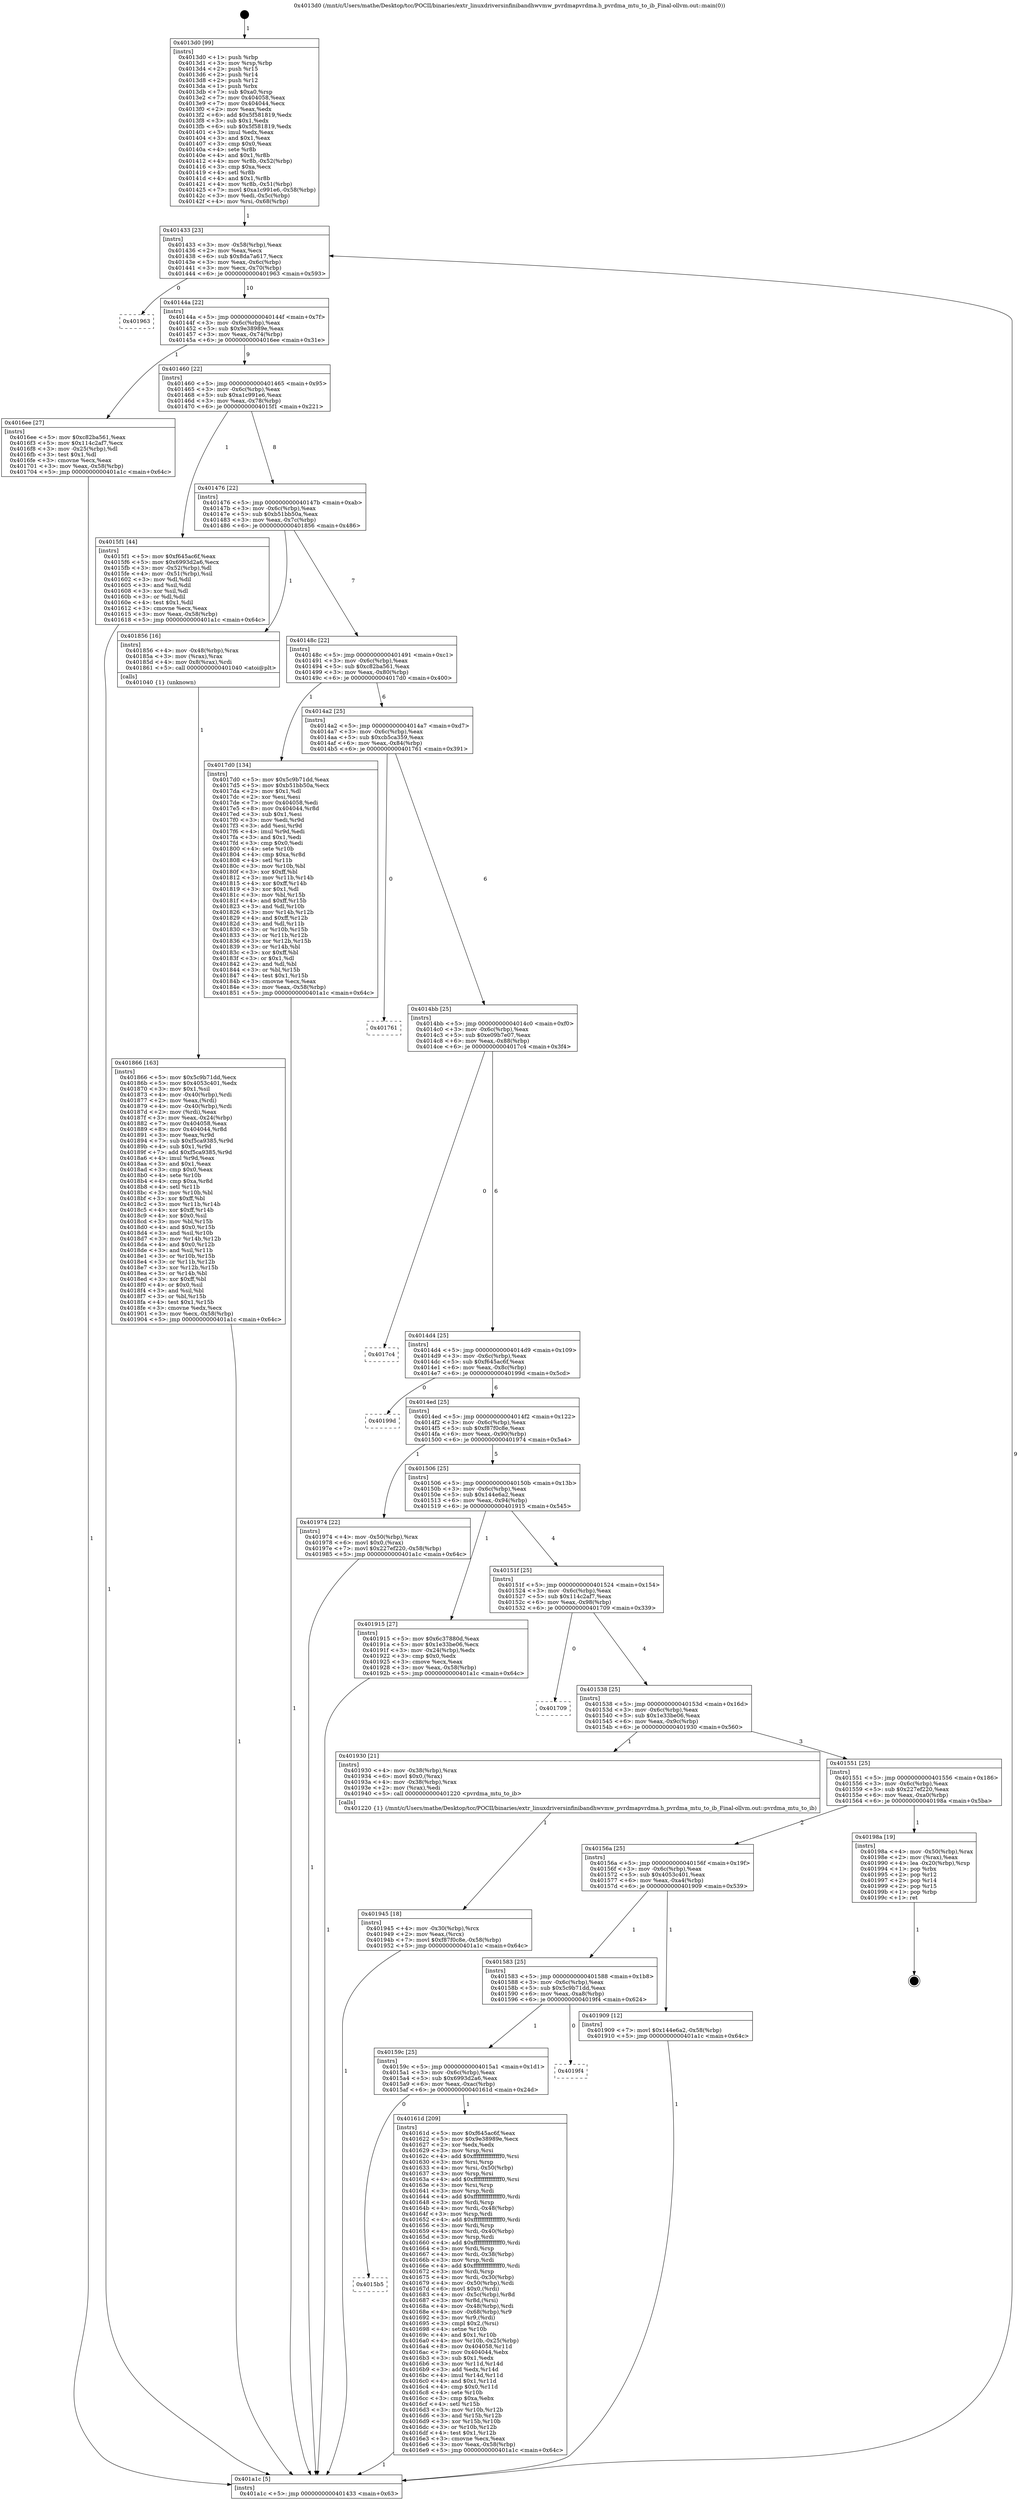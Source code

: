 digraph "0x4013d0" {
  label = "0x4013d0 (/mnt/c/Users/mathe/Desktop/tcc/POCII/binaries/extr_linuxdriversinfinibandhwvmw_pvrdmapvrdma.h_pvrdma_mtu_to_ib_Final-ollvm.out::main(0))"
  labelloc = "t"
  node[shape=record]

  Entry [label="",width=0.3,height=0.3,shape=circle,fillcolor=black,style=filled]
  "0x401433" [label="{
     0x401433 [23]\l
     | [instrs]\l
     &nbsp;&nbsp;0x401433 \<+3\>: mov -0x58(%rbp),%eax\l
     &nbsp;&nbsp;0x401436 \<+2\>: mov %eax,%ecx\l
     &nbsp;&nbsp;0x401438 \<+6\>: sub $0x8da7a617,%ecx\l
     &nbsp;&nbsp;0x40143e \<+3\>: mov %eax,-0x6c(%rbp)\l
     &nbsp;&nbsp;0x401441 \<+3\>: mov %ecx,-0x70(%rbp)\l
     &nbsp;&nbsp;0x401444 \<+6\>: je 0000000000401963 \<main+0x593\>\l
  }"]
  "0x401963" [label="{
     0x401963\l
  }", style=dashed]
  "0x40144a" [label="{
     0x40144a [22]\l
     | [instrs]\l
     &nbsp;&nbsp;0x40144a \<+5\>: jmp 000000000040144f \<main+0x7f\>\l
     &nbsp;&nbsp;0x40144f \<+3\>: mov -0x6c(%rbp),%eax\l
     &nbsp;&nbsp;0x401452 \<+5\>: sub $0x9e38989e,%eax\l
     &nbsp;&nbsp;0x401457 \<+3\>: mov %eax,-0x74(%rbp)\l
     &nbsp;&nbsp;0x40145a \<+6\>: je 00000000004016ee \<main+0x31e\>\l
  }"]
  Exit [label="",width=0.3,height=0.3,shape=circle,fillcolor=black,style=filled,peripheries=2]
  "0x4016ee" [label="{
     0x4016ee [27]\l
     | [instrs]\l
     &nbsp;&nbsp;0x4016ee \<+5\>: mov $0xc82ba561,%eax\l
     &nbsp;&nbsp;0x4016f3 \<+5\>: mov $0x114c2af7,%ecx\l
     &nbsp;&nbsp;0x4016f8 \<+3\>: mov -0x25(%rbp),%dl\l
     &nbsp;&nbsp;0x4016fb \<+3\>: test $0x1,%dl\l
     &nbsp;&nbsp;0x4016fe \<+3\>: cmovne %ecx,%eax\l
     &nbsp;&nbsp;0x401701 \<+3\>: mov %eax,-0x58(%rbp)\l
     &nbsp;&nbsp;0x401704 \<+5\>: jmp 0000000000401a1c \<main+0x64c\>\l
  }"]
  "0x401460" [label="{
     0x401460 [22]\l
     | [instrs]\l
     &nbsp;&nbsp;0x401460 \<+5\>: jmp 0000000000401465 \<main+0x95\>\l
     &nbsp;&nbsp;0x401465 \<+3\>: mov -0x6c(%rbp),%eax\l
     &nbsp;&nbsp;0x401468 \<+5\>: sub $0xa1c991e6,%eax\l
     &nbsp;&nbsp;0x40146d \<+3\>: mov %eax,-0x78(%rbp)\l
     &nbsp;&nbsp;0x401470 \<+6\>: je 00000000004015f1 \<main+0x221\>\l
  }"]
  "0x401945" [label="{
     0x401945 [18]\l
     | [instrs]\l
     &nbsp;&nbsp;0x401945 \<+4\>: mov -0x30(%rbp),%rcx\l
     &nbsp;&nbsp;0x401949 \<+2\>: mov %eax,(%rcx)\l
     &nbsp;&nbsp;0x40194b \<+7\>: movl $0xf87f0c8e,-0x58(%rbp)\l
     &nbsp;&nbsp;0x401952 \<+5\>: jmp 0000000000401a1c \<main+0x64c\>\l
  }"]
  "0x4015f1" [label="{
     0x4015f1 [44]\l
     | [instrs]\l
     &nbsp;&nbsp;0x4015f1 \<+5\>: mov $0xf645ac6f,%eax\l
     &nbsp;&nbsp;0x4015f6 \<+5\>: mov $0x6993d2a6,%ecx\l
     &nbsp;&nbsp;0x4015fb \<+3\>: mov -0x52(%rbp),%dl\l
     &nbsp;&nbsp;0x4015fe \<+4\>: mov -0x51(%rbp),%sil\l
     &nbsp;&nbsp;0x401602 \<+3\>: mov %dl,%dil\l
     &nbsp;&nbsp;0x401605 \<+3\>: and %sil,%dil\l
     &nbsp;&nbsp;0x401608 \<+3\>: xor %sil,%dl\l
     &nbsp;&nbsp;0x40160b \<+3\>: or %dl,%dil\l
     &nbsp;&nbsp;0x40160e \<+4\>: test $0x1,%dil\l
     &nbsp;&nbsp;0x401612 \<+3\>: cmovne %ecx,%eax\l
     &nbsp;&nbsp;0x401615 \<+3\>: mov %eax,-0x58(%rbp)\l
     &nbsp;&nbsp;0x401618 \<+5\>: jmp 0000000000401a1c \<main+0x64c\>\l
  }"]
  "0x401476" [label="{
     0x401476 [22]\l
     | [instrs]\l
     &nbsp;&nbsp;0x401476 \<+5\>: jmp 000000000040147b \<main+0xab\>\l
     &nbsp;&nbsp;0x40147b \<+3\>: mov -0x6c(%rbp),%eax\l
     &nbsp;&nbsp;0x40147e \<+5\>: sub $0xb51bb50a,%eax\l
     &nbsp;&nbsp;0x401483 \<+3\>: mov %eax,-0x7c(%rbp)\l
     &nbsp;&nbsp;0x401486 \<+6\>: je 0000000000401856 \<main+0x486\>\l
  }"]
  "0x401a1c" [label="{
     0x401a1c [5]\l
     | [instrs]\l
     &nbsp;&nbsp;0x401a1c \<+5\>: jmp 0000000000401433 \<main+0x63\>\l
  }"]
  "0x4013d0" [label="{
     0x4013d0 [99]\l
     | [instrs]\l
     &nbsp;&nbsp;0x4013d0 \<+1\>: push %rbp\l
     &nbsp;&nbsp;0x4013d1 \<+3\>: mov %rsp,%rbp\l
     &nbsp;&nbsp;0x4013d4 \<+2\>: push %r15\l
     &nbsp;&nbsp;0x4013d6 \<+2\>: push %r14\l
     &nbsp;&nbsp;0x4013d8 \<+2\>: push %r12\l
     &nbsp;&nbsp;0x4013da \<+1\>: push %rbx\l
     &nbsp;&nbsp;0x4013db \<+7\>: sub $0xa0,%rsp\l
     &nbsp;&nbsp;0x4013e2 \<+7\>: mov 0x404058,%eax\l
     &nbsp;&nbsp;0x4013e9 \<+7\>: mov 0x404044,%ecx\l
     &nbsp;&nbsp;0x4013f0 \<+2\>: mov %eax,%edx\l
     &nbsp;&nbsp;0x4013f2 \<+6\>: add $0x5f581819,%edx\l
     &nbsp;&nbsp;0x4013f8 \<+3\>: sub $0x1,%edx\l
     &nbsp;&nbsp;0x4013fb \<+6\>: sub $0x5f581819,%edx\l
     &nbsp;&nbsp;0x401401 \<+3\>: imul %edx,%eax\l
     &nbsp;&nbsp;0x401404 \<+3\>: and $0x1,%eax\l
     &nbsp;&nbsp;0x401407 \<+3\>: cmp $0x0,%eax\l
     &nbsp;&nbsp;0x40140a \<+4\>: sete %r8b\l
     &nbsp;&nbsp;0x40140e \<+4\>: and $0x1,%r8b\l
     &nbsp;&nbsp;0x401412 \<+4\>: mov %r8b,-0x52(%rbp)\l
     &nbsp;&nbsp;0x401416 \<+3\>: cmp $0xa,%ecx\l
     &nbsp;&nbsp;0x401419 \<+4\>: setl %r8b\l
     &nbsp;&nbsp;0x40141d \<+4\>: and $0x1,%r8b\l
     &nbsp;&nbsp;0x401421 \<+4\>: mov %r8b,-0x51(%rbp)\l
     &nbsp;&nbsp;0x401425 \<+7\>: movl $0xa1c991e6,-0x58(%rbp)\l
     &nbsp;&nbsp;0x40142c \<+3\>: mov %edi,-0x5c(%rbp)\l
     &nbsp;&nbsp;0x40142f \<+4\>: mov %rsi,-0x68(%rbp)\l
  }"]
  "0x401866" [label="{
     0x401866 [163]\l
     | [instrs]\l
     &nbsp;&nbsp;0x401866 \<+5\>: mov $0x5c9b71dd,%ecx\l
     &nbsp;&nbsp;0x40186b \<+5\>: mov $0x4053c401,%edx\l
     &nbsp;&nbsp;0x401870 \<+3\>: mov $0x1,%sil\l
     &nbsp;&nbsp;0x401873 \<+4\>: mov -0x40(%rbp),%rdi\l
     &nbsp;&nbsp;0x401877 \<+2\>: mov %eax,(%rdi)\l
     &nbsp;&nbsp;0x401879 \<+4\>: mov -0x40(%rbp),%rdi\l
     &nbsp;&nbsp;0x40187d \<+2\>: mov (%rdi),%eax\l
     &nbsp;&nbsp;0x40187f \<+3\>: mov %eax,-0x24(%rbp)\l
     &nbsp;&nbsp;0x401882 \<+7\>: mov 0x404058,%eax\l
     &nbsp;&nbsp;0x401889 \<+8\>: mov 0x404044,%r8d\l
     &nbsp;&nbsp;0x401891 \<+3\>: mov %eax,%r9d\l
     &nbsp;&nbsp;0x401894 \<+7\>: sub $0xf5ca9385,%r9d\l
     &nbsp;&nbsp;0x40189b \<+4\>: sub $0x1,%r9d\l
     &nbsp;&nbsp;0x40189f \<+7\>: add $0xf5ca9385,%r9d\l
     &nbsp;&nbsp;0x4018a6 \<+4\>: imul %r9d,%eax\l
     &nbsp;&nbsp;0x4018aa \<+3\>: and $0x1,%eax\l
     &nbsp;&nbsp;0x4018ad \<+3\>: cmp $0x0,%eax\l
     &nbsp;&nbsp;0x4018b0 \<+4\>: sete %r10b\l
     &nbsp;&nbsp;0x4018b4 \<+4\>: cmp $0xa,%r8d\l
     &nbsp;&nbsp;0x4018b8 \<+4\>: setl %r11b\l
     &nbsp;&nbsp;0x4018bc \<+3\>: mov %r10b,%bl\l
     &nbsp;&nbsp;0x4018bf \<+3\>: xor $0xff,%bl\l
     &nbsp;&nbsp;0x4018c2 \<+3\>: mov %r11b,%r14b\l
     &nbsp;&nbsp;0x4018c5 \<+4\>: xor $0xff,%r14b\l
     &nbsp;&nbsp;0x4018c9 \<+4\>: xor $0x0,%sil\l
     &nbsp;&nbsp;0x4018cd \<+3\>: mov %bl,%r15b\l
     &nbsp;&nbsp;0x4018d0 \<+4\>: and $0x0,%r15b\l
     &nbsp;&nbsp;0x4018d4 \<+3\>: and %sil,%r10b\l
     &nbsp;&nbsp;0x4018d7 \<+3\>: mov %r14b,%r12b\l
     &nbsp;&nbsp;0x4018da \<+4\>: and $0x0,%r12b\l
     &nbsp;&nbsp;0x4018de \<+3\>: and %sil,%r11b\l
     &nbsp;&nbsp;0x4018e1 \<+3\>: or %r10b,%r15b\l
     &nbsp;&nbsp;0x4018e4 \<+3\>: or %r11b,%r12b\l
     &nbsp;&nbsp;0x4018e7 \<+3\>: xor %r12b,%r15b\l
     &nbsp;&nbsp;0x4018ea \<+3\>: or %r14b,%bl\l
     &nbsp;&nbsp;0x4018ed \<+3\>: xor $0xff,%bl\l
     &nbsp;&nbsp;0x4018f0 \<+4\>: or $0x0,%sil\l
     &nbsp;&nbsp;0x4018f4 \<+3\>: and %sil,%bl\l
     &nbsp;&nbsp;0x4018f7 \<+3\>: or %bl,%r15b\l
     &nbsp;&nbsp;0x4018fa \<+4\>: test $0x1,%r15b\l
     &nbsp;&nbsp;0x4018fe \<+3\>: cmovne %edx,%ecx\l
     &nbsp;&nbsp;0x401901 \<+3\>: mov %ecx,-0x58(%rbp)\l
     &nbsp;&nbsp;0x401904 \<+5\>: jmp 0000000000401a1c \<main+0x64c\>\l
  }"]
  "0x401856" [label="{
     0x401856 [16]\l
     | [instrs]\l
     &nbsp;&nbsp;0x401856 \<+4\>: mov -0x48(%rbp),%rax\l
     &nbsp;&nbsp;0x40185a \<+3\>: mov (%rax),%rax\l
     &nbsp;&nbsp;0x40185d \<+4\>: mov 0x8(%rax),%rdi\l
     &nbsp;&nbsp;0x401861 \<+5\>: call 0000000000401040 \<atoi@plt\>\l
     | [calls]\l
     &nbsp;&nbsp;0x401040 \{1\} (unknown)\l
  }"]
  "0x40148c" [label="{
     0x40148c [22]\l
     | [instrs]\l
     &nbsp;&nbsp;0x40148c \<+5\>: jmp 0000000000401491 \<main+0xc1\>\l
     &nbsp;&nbsp;0x401491 \<+3\>: mov -0x6c(%rbp),%eax\l
     &nbsp;&nbsp;0x401494 \<+5\>: sub $0xc82ba561,%eax\l
     &nbsp;&nbsp;0x401499 \<+3\>: mov %eax,-0x80(%rbp)\l
     &nbsp;&nbsp;0x40149c \<+6\>: je 00000000004017d0 \<main+0x400\>\l
  }"]
  "0x4015b5" [label="{
     0x4015b5\l
  }", style=dashed]
  "0x4017d0" [label="{
     0x4017d0 [134]\l
     | [instrs]\l
     &nbsp;&nbsp;0x4017d0 \<+5\>: mov $0x5c9b71dd,%eax\l
     &nbsp;&nbsp;0x4017d5 \<+5\>: mov $0xb51bb50a,%ecx\l
     &nbsp;&nbsp;0x4017da \<+2\>: mov $0x1,%dl\l
     &nbsp;&nbsp;0x4017dc \<+2\>: xor %esi,%esi\l
     &nbsp;&nbsp;0x4017de \<+7\>: mov 0x404058,%edi\l
     &nbsp;&nbsp;0x4017e5 \<+8\>: mov 0x404044,%r8d\l
     &nbsp;&nbsp;0x4017ed \<+3\>: sub $0x1,%esi\l
     &nbsp;&nbsp;0x4017f0 \<+3\>: mov %edi,%r9d\l
     &nbsp;&nbsp;0x4017f3 \<+3\>: add %esi,%r9d\l
     &nbsp;&nbsp;0x4017f6 \<+4\>: imul %r9d,%edi\l
     &nbsp;&nbsp;0x4017fa \<+3\>: and $0x1,%edi\l
     &nbsp;&nbsp;0x4017fd \<+3\>: cmp $0x0,%edi\l
     &nbsp;&nbsp;0x401800 \<+4\>: sete %r10b\l
     &nbsp;&nbsp;0x401804 \<+4\>: cmp $0xa,%r8d\l
     &nbsp;&nbsp;0x401808 \<+4\>: setl %r11b\l
     &nbsp;&nbsp;0x40180c \<+3\>: mov %r10b,%bl\l
     &nbsp;&nbsp;0x40180f \<+3\>: xor $0xff,%bl\l
     &nbsp;&nbsp;0x401812 \<+3\>: mov %r11b,%r14b\l
     &nbsp;&nbsp;0x401815 \<+4\>: xor $0xff,%r14b\l
     &nbsp;&nbsp;0x401819 \<+3\>: xor $0x1,%dl\l
     &nbsp;&nbsp;0x40181c \<+3\>: mov %bl,%r15b\l
     &nbsp;&nbsp;0x40181f \<+4\>: and $0xff,%r15b\l
     &nbsp;&nbsp;0x401823 \<+3\>: and %dl,%r10b\l
     &nbsp;&nbsp;0x401826 \<+3\>: mov %r14b,%r12b\l
     &nbsp;&nbsp;0x401829 \<+4\>: and $0xff,%r12b\l
     &nbsp;&nbsp;0x40182d \<+3\>: and %dl,%r11b\l
     &nbsp;&nbsp;0x401830 \<+3\>: or %r10b,%r15b\l
     &nbsp;&nbsp;0x401833 \<+3\>: or %r11b,%r12b\l
     &nbsp;&nbsp;0x401836 \<+3\>: xor %r12b,%r15b\l
     &nbsp;&nbsp;0x401839 \<+3\>: or %r14b,%bl\l
     &nbsp;&nbsp;0x40183c \<+3\>: xor $0xff,%bl\l
     &nbsp;&nbsp;0x40183f \<+3\>: or $0x1,%dl\l
     &nbsp;&nbsp;0x401842 \<+2\>: and %dl,%bl\l
     &nbsp;&nbsp;0x401844 \<+3\>: or %bl,%r15b\l
     &nbsp;&nbsp;0x401847 \<+4\>: test $0x1,%r15b\l
     &nbsp;&nbsp;0x40184b \<+3\>: cmovne %ecx,%eax\l
     &nbsp;&nbsp;0x40184e \<+3\>: mov %eax,-0x58(%rbp)\l
     &nbsp;&nbsp;0x401851 \<+5\>: jmp 0000000000401a1c \<main+0x64c\>\l
  }"]
  "0x4014a2" [label="{
     0x4014a2 [25]\l
     | [instrs]\l
     &nbsp;&nbsp;0x4014a2 \<+5\>: jmp 00000000004014a7 \<main+0xd7\>\l
     &nbsp;&nbsp;0x4014a7 \<+3\>: mov -0x6c(%rbp),%eax\l
     &nbsp;&nbsp;0x4014aa \<+5\>: sub $0xcb5ca359,%eax\l
     &nbsp;&nbsp;0x4014af \<+6\>: mov %eax,-0x84(%rbp)\l
     &nbsp;&nbsp;0x4014b5 \<+6\>: je 0000000000401761 \<main+0x391\>\l
  }"]
  "0x40161d" [label="{
     0x40161d [209]\l
     | [instrs]\l
     &nbsp;&nbsp;0x40161d \<+5\>: mov $0xf645ac6f,%eax\l
     &nbsp;&nbsp;0x401622 \<+5\>: mov $0x9e38989e,%ecx\l
     &nbsp;&nbsp;0x401627 \<+2\>: xor %edx,%edx\l
     &nbsp;&nbsp;0x401629 \<+3\>: mov %rsp,%rsi\l
     &nbsp;&nbsp;0x40162c \<+4\>: add $0xfffffffffffffff0,%rsi\l
     &nbsp;&nbsp;0x401630 \<+3\>: mov %rsi,%rsp\l
     &nbsp;&nbsp;0x401633 \<+4\>: mov %rsi,-0x50(%rbp)\l
     &nbsp;&nbsp;0x401637 \<+3\>: mov %rsp,%rsi\l
     &nbsp;&nbsp;0x40163a \<+4\>: add $0xfffffffffffffff0,%rsi\l
     &nbsp;&nbsp;0x40163e \<+3\>: mov %rsi,%rsp\l
     &nbsp;&nbsp;0x401641 \<+3\>: mov %rsp,%rdi\l
     &nbsp;&nbsp;0x401644 \<+4\>: add $0xfffffffffffffff0,%rdi\l
     &nbsp;&nbsp;0x401648 \<+3\>: mov %rdi,%rsp\l
     &nbsp;&nbsp;0x40164b \<+4\>: mov %rdi,-0x48(%rbp)\l
     &nbsp;&nbsp;0x40164f \<+3\>: mov %rsp,%rdi\l
     &nbsp;&nbsp;0x401652 \<+4\>: add $0xfffffffffffffff0,%rdi\l
     &nbsp;&nbsp;0x401656 \<+3\>: mov %rdi,%rsp\l
     &nbsp;&nbsp;0x401659 \<+4\>: mov %rdi,-0x40(%rbp)\l
     &nbsp;&nbsp;0x40165d \<+3\>: mov %rsp,%rdi\l
     &nbsp;&nbsp;0x401660 \<+4\>: add $0xfffffffffffffff0,%rdi\l
     &nbsp;&nbsp;0x401664 \<+3\>: mov %rdi,%rsp\l
     &nbsp;&nbsp;0x401667 \<+4\>: mov %rdi,-0x38(%rbp)\l
     &nbsp;&nbsp;0x40166b \<+3\>: mov %rsp,%rdi\l
     &nbsp;&nbsp;0x40166e \<+4\>: add $0xfffffffffffffff0,%rdi\l
     &nbsp;&nbsp;0x401672 \<+3\>: mov %rdi,%rsp\l
     &nbsp;&nbsp;0x401675 \<+4\>: mov %rdi,-0x30(%rbp)\l
     &nbsp;&nbsp;0x401679 \<+4\>: mov -0x50(%rbp),%rdi\l
     &nbsp;&nbsp;0x40167d \<+6\>: movl $0x0,(%rdi)\l
     &nbsp;&nbsp;0x401683 \<+4\>: mov -0x5c(%rbp),%r8d\l
     &nbsp;&nbsp;0x401687 \<+3\>: mov %r8d,(%rsi)\l
     &nbsp;&nbsp;0x40168a \<+4\>: mov -0x48(%rbp),%rdi\l
     &nbsp;&nbsp;0x40168e \<+4\>: mov -0x68(%rbp),%r9\l
     &nbsp;&nbsp;0x401692 \<+3\>: mov %r9,(%rdi)\l
     &nbsp;&nbsp;0x401695 \<+3\>: cmpl $0x2,(%rsi)\l
     &nbsp;&nbsp;0x401698 \<+4\>: setne %r10b\l
     &nbsp;&nbsp;0x40169c \<+4\>: and $0x1,%r10b\l
     &nbsp;&nbsp;0x4016a0 \<+4\>: mov %r10b,-0x25(%rbp)\l
     &nbsp;&nbsp;0x4016a4 \<+8\>: mov 0x404058,%r11d\l
     &nbsp;&nbsp;0x4016ac \<+7\>: mov 0x404044,%ebx\l
     &nbsp;&nbsp;0x4016b3 \<+3\>: sub $0x1,%edx\l
     &nbsp;&nbsp;0x4016b6 \<+3\>: mov %r11d,%r14d\l
     &nbsp;&nbsp;0x4016b9 \<+3\>: add %edx,%r14d\l
     &nbsp;&nbsp;0x4016bc \<+4\>: imul %r14d,%r11d\l
     &nbsp;&nbsp;0x4016c0 \<+4\>: and $0x1,%r11d\l
     &nbsp;&nbsp;0x4016c4 \<+4\>: cmp $0x0,%r11d\l
     &nbsp;&nbsp;0x4016c8 \<+4\>: sete %r10b\l
     &nbsp;&nbsp;0x4016cc \<+3\>: cmp $0xa,%ebx\l
     &nbsp;&nbsp;0x4016cf \<+4\>: setl %r15b\l
     &nbsp;&nbsp;0x4016d3 \<+3\>: mov %r10b,%r12b\l
     &nbsp;&nbsp;0x4016d6 \<+3\>: and %r15b,%r12b\l
     &nbsp;&nbsp;0x4016d9 \<+3\>: xor %r15b,%r10b\l
     &nbsp;&nbsp;0x4016dc \<+3\>: or %r10b,%r12b\l
     &nbsp;&nbsp;0x4016df \<+4\>: test $0x1,%r12b\l
     &nbsp;&nbsp;0x4016e3 \<+3\>: cmovne %ecx,%eax\l
     &nbsp;&nbsp;0x4016e6 \<+3\>: mov %eax,-0x58(%rbp)\l
     &nbsp;&nbsp;0x4016e9 \<+5\>: jmp 0000000000401a1c \<main+0x64c\>\l
  }"]
  "0x401761" [label="{
     0x401761\l
  }", style=dashed]
  "0x4014bb" [label="{
     0x4014bb [25]\l
     | [instrs]\l
     &nbsp;&nbsp;0x4014bb \<+5\>: jmp 00000000004014c0 \<main+0xf0\>\l
     &nbsp;&nbsp;0x4014c0 \<+3\>: mov -0x6c(%rbp),%eax\l
     &nbsp;&nbsp;0x4014c3 \<+5\>: sub $0xe09b7e07,%eax\l
     &nbsp;&nbsp;0x4014c8 \<+6\>: mov %eax,-0x88(%rbp)\l
     &nbsp;&nbsp;0x4014ce \<+6\>: je 00000000004017c4 \<main+0x3f4\>\l
  }"]
  "0x40159c" [label="{
     0x40159c [25]\l
     | [instrs]\l
     &nbsp;&nbsp;0x40159c \<+5\>: jmp 00000000004015a1 \<main+0x1d1\>\l
     &nbsp;&nbsp;0x4015a1 \<+3\>: mov -0x6c(%rbp),%eax\l
     &nbsp;&nbsp;0x4015a4 \<+5\>: sub $0x6993d2a6,%eax\l
     &nbsp;&nbsp;0x4015a9 \<+6\>: mov %eax,-0xac(%rbp)\l
     &nbsp;&nbsp;0x4015af \<+6\>: je 000000000040161d \<main+0x24d\>\l
  }"]
  "0x4017c4" [label="{
     0x4017c4\l
  }", style=dashed]
  "0x4014d4" [label="{
     0x4014d4 [25]\l
     | [instrs]\l
     &nbsp;&nbsp;0x4014d4 \<+5\>: jmp 00000000004014d9 \<main+0x109\>\l
     &nbsp;&nbsp;0x4014d9 \<+3\>: mov -0x6c(%rbp),%eax\l
     &nbsp;&nbsp;0x4014dc \<+5\>: sub $0xf645ac6f,%eax\l
     &nbsp;&nbsp;0x4014e1 \<+6\>: mov %eax,-0x8c(%rbp)\l
     &nbsp;&nbsp;0x4014e7 \<+6\>: je 000000000040199d \<main+0x5cd\>\l
  }"]
  "0x4019f4" [label="{
     0x4019f4\l
  }", style=dashed]
  "0x40199d" [label="{
     0x40199d\l
  }", style=dashed]
  "0x4014ed" [label="{
     0x4014ed [25]\l
     | [instrs]\l
     &nbsp;&nbsp;0x4014ed \<+5\>: jmp 00000000004014f2 \<main+0x122\>\l
     &nbsp;&nbsp;0x4014f2 \<+3\>: mov -0x6c(%rbp),%eax\l
     &nbsp;&nbsp;0x4014f5 \<+5\>: sub $0xf87f0c8e,%eax\l
     &nbsp;&nbsp;0x4014fa \<+6\>: mov %eax,-0x90(%rbp)\l
     &nbsp;&nbsp;0x401500 \<+6\>: je 0000000000401974 \<main+0x5a4\>\l
  }"]
  "0x401583" [label="{
     0x401583 [25]\l
     | [instrs]\l
     &nbsp;&nbsp;0x401583 \<+5\>: jmp 0000000000401588 \<main+0x1b8\>\l
     &nbsp;&nbsp;0x401588 \<+3\>: mov -0x6c(%rbp),%eax\l
     &nbsp;&nbsp;0x40158b \<+5\>: sub $0x5c9b71dd,%eax\l
     &nbsp;&nbsp;0x401590 \<+6\>: mov %eax,-0xa8(%rbp)\l
     &nbsp;&nbsp;0x401596 \<+6\>: je 00000000004019f4 \<main+0x624\>\l
  }"]
  "0x401974" [label="{
     0x401974 [22]\l
     | [instrs]\l
     &nbsp;&nbsp;0x401974 \<+4\>: mov -0x50(%rbp),%rax\l
     &nbsp;&nbsp;0x401978 \<+6\>: movl $0x0,(%rax)\l
     &nbsp;&nbsp;0x40197e \<+7\>: movl $0x227ef220,-0x58(%rbp)\l
     &nbsp;&nbsp;0x401985 \<+5\>: jmp 0000000000401a1c \<main+0x64c\>\l
  }"]
  "0x401506" [label="{
     0x401506 [25]\l
     | [instrs]\l
     &nbsp;&nbsp;0x401506 \<+5\>: jmp 000000000040150b \<main+0x13b\>\l
     &nbsp;&nbsp;0x40150b \<+3\>: mov -0x6c(%rbp),%eax\l
     &nbsp;&nbsp;0x40150e \<+5\>: sub $0x144e6a2,%eax\l
     &nbsp;&nbsp;0x401513 \<+6\>: mov %eax,-0x94(%rbp)\l
     &nbsp;&nbsp;0x401519 \<+6\>: je 0000000000401915 \<main+0x545\>\l
  }"]
  "0x401909" [label="{
     0x401909 [12]\l
     | [instrs]\l
     &nbsp;&nbsp;0x401909 \<+7\>: movl $0x144e6a2,-0x58(%rbp)\l
     &nbsp;&nbsp;0x401910 \<+5\>: jmp 0000000000401a1c \<main+0x64c\>\l
  }"]
  "0x401915" [label="{
     0x401915 [27]\l
     | [instrs]\l
     &nbsp;&nbsp;0x401915 \<+5\>: mov $0x6c37880d,%eax\l
     &nbsp;&nbsp;0x40191a \<+5\>: mov $0x1e33be06,%ecx\l
     &nbsp;&nbsp;0x40191f \<+3\>: mov -0x24(%rbp),%edx\l
     &nbsp;&nbsp;0x401922 \<+3\>: cmp $0x0,%edx\l
     &nbsp;&nbsp;0x401925 \<+3\>: cmove %ecx,%eax\l
     &nbsp;&nbsp;0x401928 \<+3\>: mov %eax,-0x58(%rbp)\l
     &nbsp;&nbsp;0x40192b \<+5\>: jmp 0000000000401a1c \<main+0x64c\>\l
  }"]
  "0x40151f" [label="{
     0x40151f [25]\l
     | [instrs]\l
     &nbsp;&nbsp;0x40151f \<+5\>: jmp 0000000000401524 \<main+0x154\>\l
     &nbsp;&nbsp;0x401524 \<+3\>: mov -0x6c(%rbp),%eax\l
     &nbsp;&nbsp;0x401527 \<+5\>: sub $0x114c2af7,%eax\l
     &nbsp;&nbsp;0x40152c \<+6\>: mov %eax,-0x98(%rbp)\l
     &nbsp;&nbsp;0x401532 \<+6\>: je 0000000000401709 \<main+0x339\>\l
  }"]
  "0x40156a" [label="{
     0x40156a [25]\l
     | [instrs]\l
     &nbsp;&nbsp;0x40156a \<+5\>: jmp 000000000040156f \<main+0x19f\>\l
     &nbsp;&nbsp;0x40156f \<+3\>: mov -0x6c(%rbp),%eax\l
     &nbsp;&nbsp;0x401572 \<+5\>: sub $0x4053c401,%eax\l
     &nbsp;&nbsp;0x401577 \<+6\>: mov %eax,-0xa4(%rbp)\l
     &nbsp;&nbsp;0x40157d \<+6\>: je 0000000000401909 \<main+0x539\>\l
  }"]
  "0x401709" [label="{
     0x401709\l
  }", style=dashed]
  "0x401538" [label="{
     0x401538 [25]\l
     | [instrs]\l
     &nbsp;&nbsp;0x401538 \<+5\>: jmp 000000000040153d \<main+0x16d\>\l
     &nbsp;&nbsp;0x40153d \<+3\>: mov -0x6c(%rbp),%eax\l
     &nbsp;&nbsp;0x401540 \<+5\>: sub $0x1e33be06,%eax\l
     &nbsp;&nbsp;0x401545 \<+6\>: mov %eax,-0x9c(%rbp)\l
     &nbsp;&nbsp;0x40154b \<+6\>: je 0000000000401930 \<main+0x560\>\l
  }"]
  "0x40198a" [label="{
     0x40198a [19]\l
     | [instrs]\l
     &nbsp;&nbsp;0x40198a \<+4\>: mov -0x50(%rbp),%rax\l
     &nbsp;&nbsp;0x40198e \<+2\>: mov (%rax),%eax\l
     &nbsp;&nbsp;0x401990 \<+4\>: lea -0x20(%rbp),%rsp\l
     &nbsp;&nbsp;0x401994 \<+1\>: pop %rbx\l
     &nbsp;&nbsp;0x401995 \<+2\>: pop %r12\l
     &nbsp;&nbsp;0x401997 \<+2\>: pop %r14\l
     &nbsp;&nbsp;0x401999 \<+2\>: pop %r15\l
     &nbsp;&nbsp;0x40199b \<+1\>: pop %rbp\l
     &nbsp;&nbsp;0x40199c \<+1\>: ret\l
  }"]
  "0x401930" [label="{
     0x401930 [21]\l
     | [instrs]\l
     &nbsp;&nbsp;0x401930 \<+4\>: mov -0x38(%rbp),%rax\l
     &nbsp;&nbsp;0x401934 \<+6\>: movl $0x0,(%rax)\l
     &nbsp;&nbsp;0x40193a \<+4\>: mov -0x38(%rbp),%rax\l
     &nbsp;&nbsp;0x40193e \<+2\>: mov (%rax),%edi\l
     &nbsp;&nbsp;0x401940 \<+5\>: call 0000000000401220 \<pvrdma_mtu_to_ib\>\l
     | [calls]\l
     &nbsp;&nbsp;0x401220 \{1\} (/mnt/c/Users/mathe/Desktop/tcc/POCII/binaries/extr_linuxdriversinfinibandhwvmw_pvrdmapvrdma.h_pvrdma_mtu_to_ib_Final-ollvm.out::pvrdma_mtu_to_ib)\l
  }"]
  "0x401551" [label="{
     0x401551 [25]\l
     | [instrs]\l
     &nbsp;&nbsp;0x401551 \<+5\>: jmp 0000000000401556 \<main+0x186\>\l
     &nbsp;&nbsp;0x401556 \<+3\>: mov -0x6c(%rbp),%eax\l
     &nbsp;&nbsp;0x401559 \<+5\>: sub $0x227ef220,%eax\l
     &nbsp;&nbsp;0x40155e \<+6\>: mov %eax,-0xa0(%rbp)\l
     &nbsp;&nbsp;0x401564 \<+6\>: je 000000000040198a \<main+0x5ba\>\l
  }"]
  Entry -> "0x4013d0" [label=" 1"]
  "0x401433" -> "0x401963" [label=" 0"]
  "0x401433" -> "0x40144a" [label=" 10"]
  "0x40198a" -> Exit [label=" 1"]
  "0x40144a" -> "0x4016ee" [label=" 1"]
  "0x40144a" -> "0x401460" [label=" 9"]
  "0x401974" -> "0x401a1c" [label=" 1"]
  "0x401460" -> "0x4015f1" [label=" 1"]
  "0x401460" -> "0x401476" [label=" 8"]
  "0x4015f1" -> "0x401a1c" [label=" 1"]
  "0x4013d0" -> "0x401433" [label=" 1"]
  "0x401a1c" -> "0x401433" [label=" 9"]
  "0x401945" -> "0x401a1c" [label=" 1"]
  "0x401476" -> "0x401856" [label=" 1"]
  "0x401476" -> "0x40148c" [label=" 7"]
  "0x401930" -> "0x401945" [label=" 1"]
  "0x40148c" -> "0x4017d0" [label=" 1"]
  "0x40148c" -> "0x4014a2" [label=" 6"]
  "0x401915" -> "0x401a1c" [label=" 1"]
  "0x4014a2" -> "0x401761" [label=" 0"]
  "0x4014a2" -> "0x4014bb" [label=" 6"]
  "0x401909" -> "0x401a1c" [label=" 1"]
  "0x4014bb" -> "0x4017c4" [label=" 0"]
  "0x4014bb" -> "0x4014d4" [label=" 6"]
  "0x401856" -> "0x401866" [label=" 1"]
  "0x4014d4" -> "0x40199d" [label=" 0"]
  "0x4014d4" -> "0x4014ed" [label=" 6"]
  "0x4017d0" -> "0x401a1c" [label=" 1"]
  "0x4014ed" -> "0x401974" [label=" 1"]
  "0x4014ed" -> "0x401506" [label=" 5"]
  "0x40161d" -> "0x401a1c" [label=" 1"]
  "0x401506" -> "0x401915" [label=" 1"]
  "0x401506" -> "0x40151f" [label=" 4"]
  "0x40159c" -> "0x4015b5" [label=" 0"]
  "0x40151f" -> "0x401709" [label=" 0"]
  "0x40151f" -> "0x401538" [label=" 4"]
  "0x401866" -> "0x401a1c" [label=" 1"]
  "0x401538" -> "0x401930" [label=" 1"]
  "0x401538" -> "0x401551" [label=" 3"]
  "0x401583" -> "0x40159c" [label=" 1"]
  "0x401551" -> "0x40198a" [label=" 1"]
  "0x401551" -> "0x40156a" [label=" 2"]
  "0x40159c" -> "0x40161d" [label=" 1"]
  "0x40156a" -> "0x401909" [label=" 1"]
  "0x40156a" -> "0x401583" [label=" 1"]
  "0x4016ee" -> "0x401a1c" [label=" 1"]
  "0x401583" -> "0x4019f4" [label=" 0"]
}
